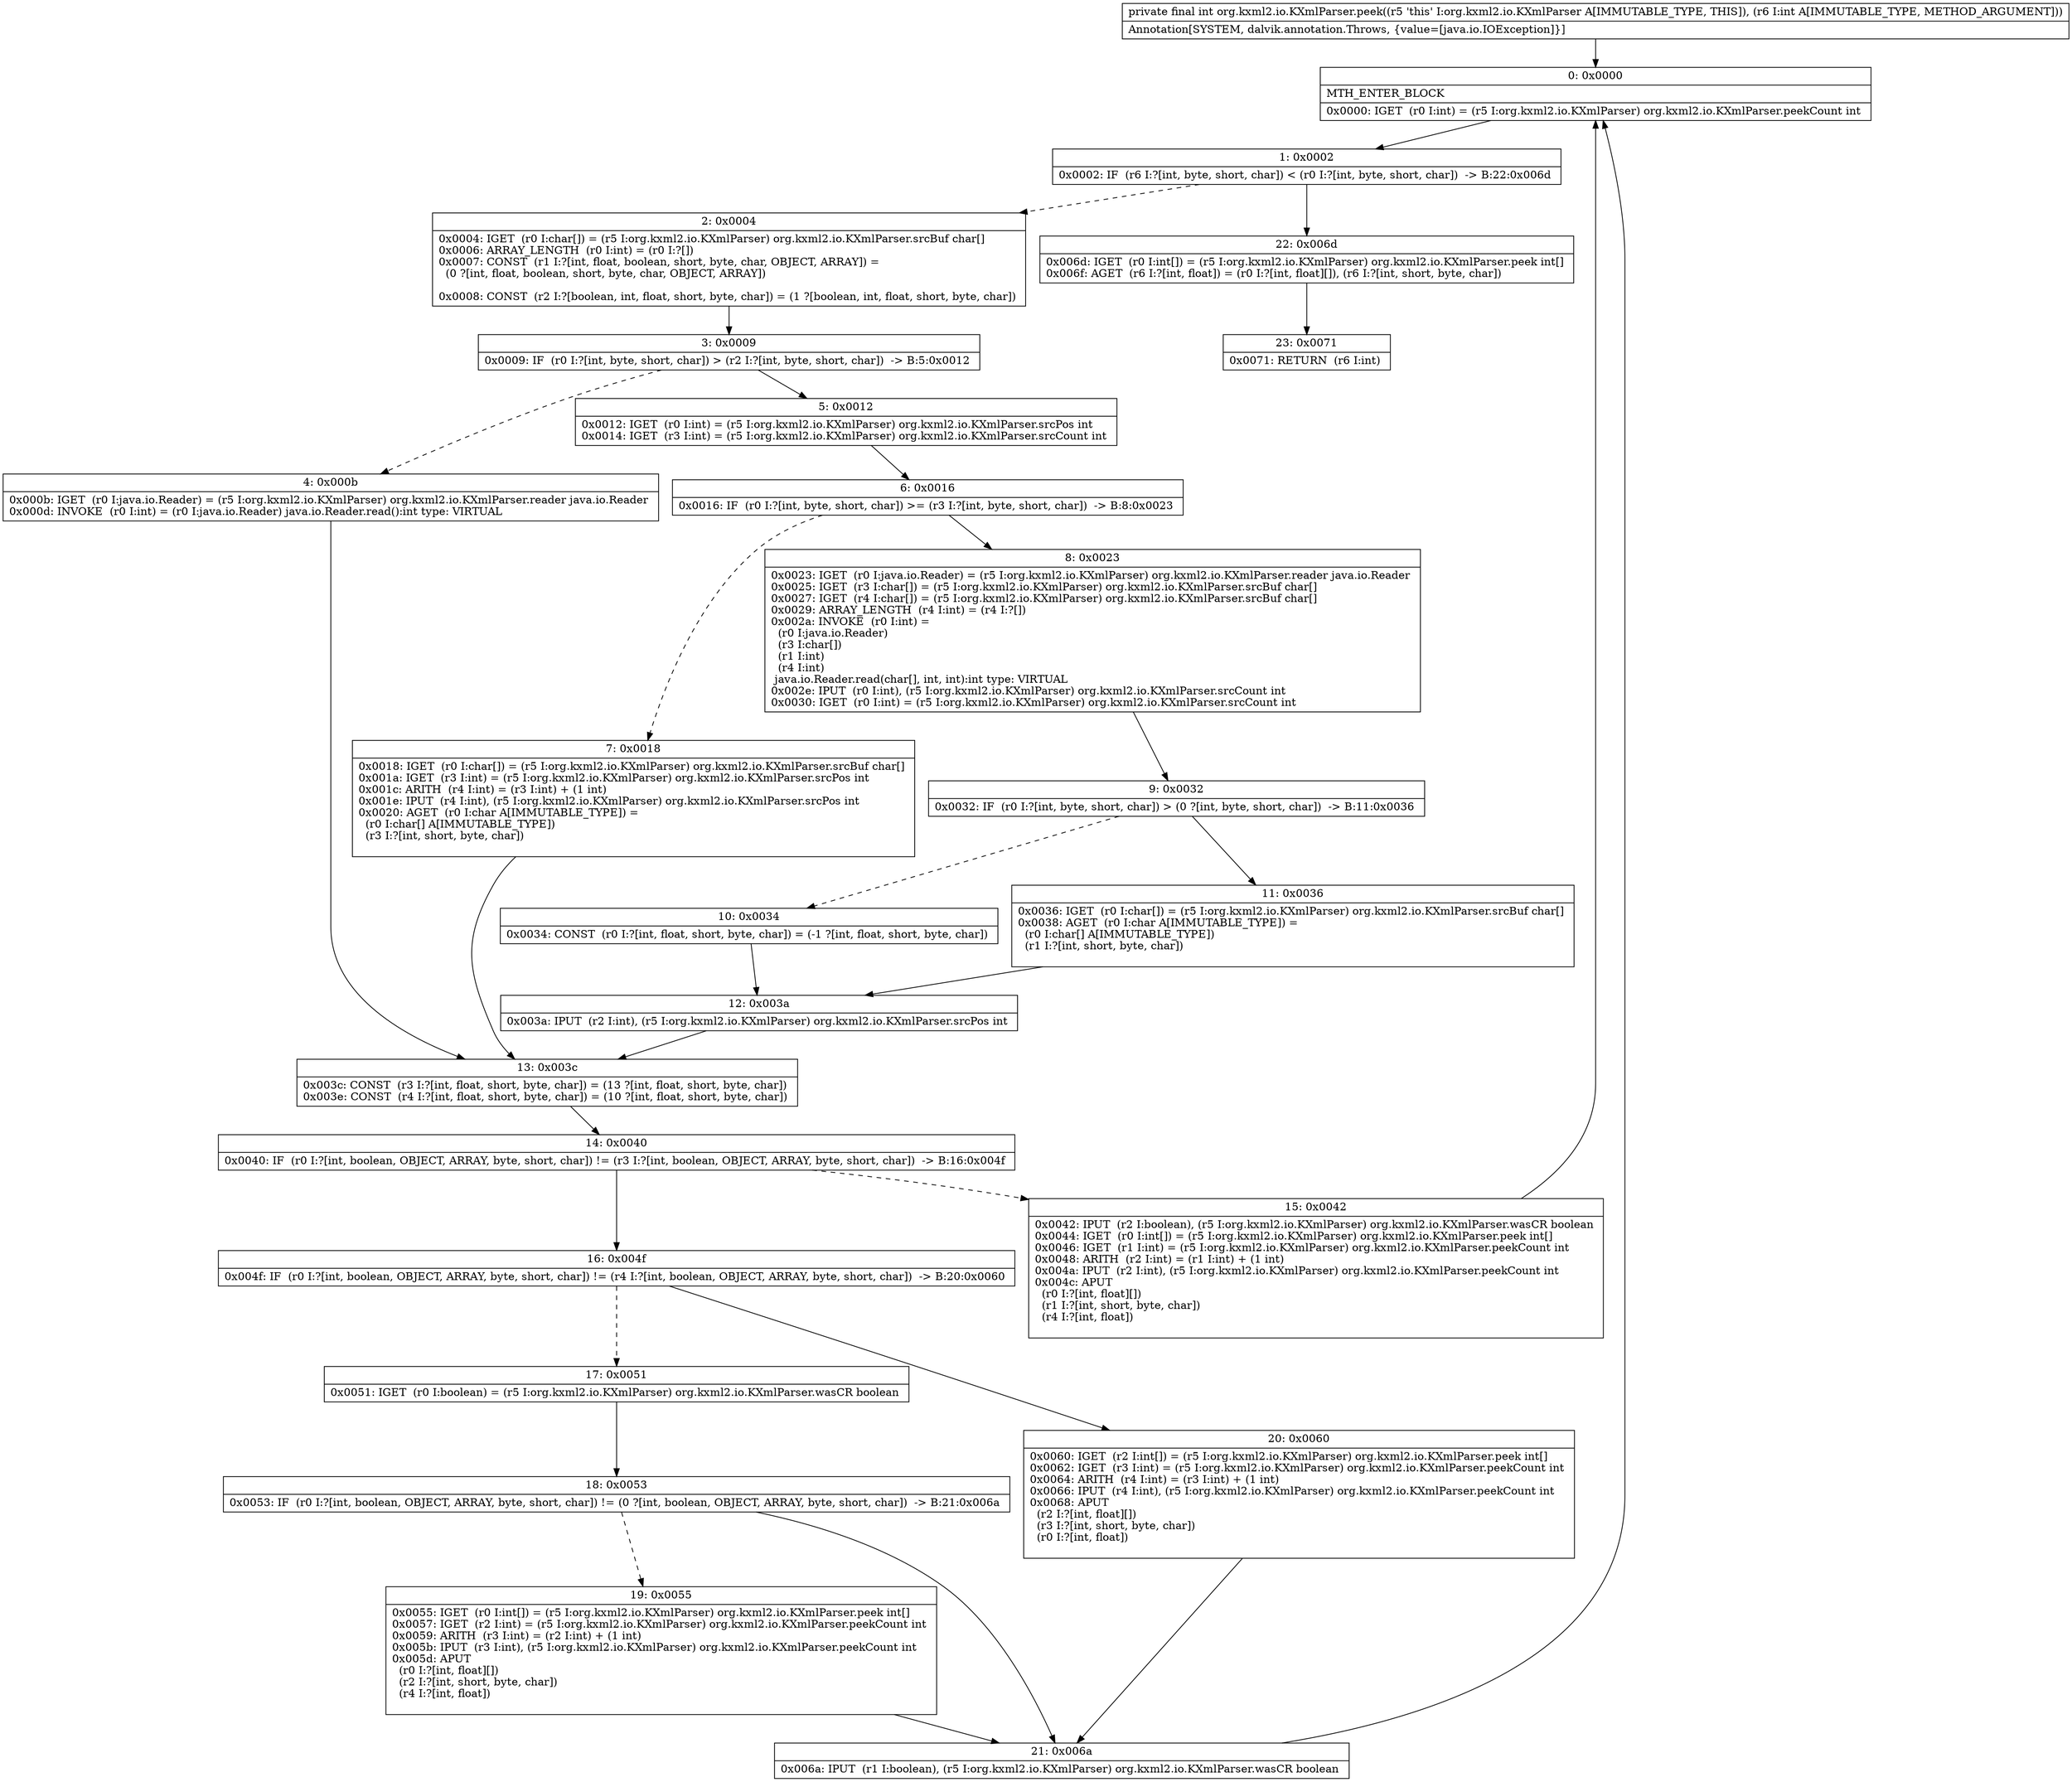 digraph "CFG fororg.kxml2.io.KXmlParser.peek(I)I" {
Node_0 [shape=record,label="{0\:\ 0x0000|MTH_ENTER_BLOCK\l|0x0000: IGET  (r0 I:int) = (r5 I:org.kxml2.io.KXmlParser) org.kxml2.io.KXmlParser.peekCount int \l}"];
Node_1 [shape=record,label="{1\:\ 0x0002|0x0002: IF  (r6 I:?[int, byte, short, char]) \< (r0 I:?[int, byte, short, char])  \-\> B:22:0x006d \l}"];
Node_2 [shape=record,label="{2\:\ 0x0004|0x0004: IGET  (r0 I:char[]) = (r5 I:org.kxml2.io.KXmlParser) org.kxml2.io.KXmlParser.srcBuf char[] \l0x0006: ARRAY_LENGTH  (r0 I:int) = (r0 I:?[]) \l0x0007: CONST  (r1 I:?[int, float, boolean, short, byte, char, OBJECT, ARRAY]) = \l  (0 ?[int, float, boolean, short, byte, char, OBJECT, ARRAY])\l \l0x0008: CONST  (r2 I:?[boolean, int, float, short, byte, char]) = (1 ?[boolean, int, float, short, byte, char]) \l}"];
Node_3 [shape=record,label="{3\:\ 0x0009|0x0009: IF  (r0 I:?[int, byte, short, char]) \> (r2 I:?[int, byte, short, char])  \-\> B:5:0x0012 \l}"];
Node_4 [shape=record,label="{4\:\ 0x000b|0x000b: IGET  (r0 I:java.io.Reader) = (r5 I:org.kxml2.io.KXmlParser) org.kxml2.io.KXmlParser.reader java.io.Reader \l0x000d: INVOKE  (r0 I:int) = (r0 I:java.io.Reader) java.io.Reader.read():int type: VIRTUAL \l}"];
Node_5 [shape=record,label="{5\:\ 0x0012|0x0012: IGET  (r0 I:int) = (r5 I:org.kxml2.io.KXmlParser) org.kxml2.io.KXmlParser.srcPos int \l0x0014: IGET  (r3 I:int) = (r5 I:org.kxml2.io.KXmlParser) org.kxml2.io.KXmlParser.srcCount int \l}"];
Node_6 [shape=record,label="{6\:\ 0x0016|0x0016: IF  (r0 I:?[int, byte, short, char]) \>= (r3 I:?[int, byte, short, char])  \-\> B:8:0x0023 \l}"];
Node_7 [shape=record,label="{7\:\ 0x0018|0x0018: IGET  (r0 I:char[]) = (r5 I:org.kxml2.io.KXmlParser) org.kxml2.io.KXmlParser.srcBuf char[] \l0x001a: IGET  (r3 I:int) = (r5 I:org.kxml2.io.KXmlParser) org.kxml2.io.KXmlParser.srcPos int \l0x001c: ARITH  (r4 I:int) = (r3 I:int) + (1 int) \l0x001e: IPUT  (r4 I:int), (r5 I:org.kxml2.io.KXmlParser) org.kxml2.io.KXmlParser.srcPos int \l0x0020: AGET  (r0 I:char A[IMMUTABLE_TYPE]) = \l  (r0 I:char[] A[IMMUTABLE_TYPE])\l  (r3 I:?[int, short, byte, char])\l \l}"];
Node_8 [shape=record,label="{8\:\ 0x0023|0x0023: IGET  (r0 I:java.io.Reader) = (r5 I:org.kxml2.io.KXmlParser) org.kxml2.io.KXmlParser.reader java.io.Reader \l0x0025: IGET  (r3 I:char[]) = (r5 I:org.kxml2.io.KXmlParser) org.kxml2.io.KXmlParser.srcBuf char[] \l0x0027: IGET  (r4 I:char[]) = (r5 I:org.kxml2.io.KXmlParser) org.kxml2.io.KXmlParser.srcBuf char[] \l0x0029: ARRAY_LENGTH  (r4 I:int) = (r4 I:?[]) \l0x002a: INVOKE  (r0 I:int) = \l  (r0 I:java.io.Reader)\l  (r3 I:char[])\l  (r1 I:int)\l  (r4 I:int)\l java.io.Reader.read(char[], int, int):int type: VIRTUAL \l0x002e: IPUT  (r0 I:int), (r5 I:org.kxml2.io.KXmlParser) org.kxml2.io.KXmlParser.srcCount int \l0x0030: IGET  (r0 I:int) = (r5 I:org.kxml2.io.KXmlParser) org.kxml2.io.KXmlParser.srcCount int \l}"];
Node_9 [shape=record,label="{9\:\ 0x0032|0x0032: IF  (r0 I:?[int, byte, short, char]) \> (0 ?[int, byte, short, char])  \-\> B:11:0x0036 \l}"];
Node_10 [shape=record,label="{10\:\ 0x0034|0x0034: CONST  (r0 I:?[int, float, short, byte, char]) = (\-1 ?[int, float, short, byte, char]) \l}"];
Node_11 [shape=record,label="{11\:\ 0x0036|0x0036: IGET  (r0 I:char[]) = (r5 I:org.kxml2.io.KXmlParser) org.kxml2.io.KXmlParser.srcBuf char[] \l0x0038: AGET  (r0 I:char A[IMMUTABLE_TYPE]) = \l  (r0 I:char[] A[IMMUTABLE_TYPE])\l  (r1 I:?[int, short, byte, char])\l \l}"];
Node_12 [shape=record,label="{12\:\ 0x003a|0x003a: IPUT  (r2 I:int), (r5 I:org.kxml2.io.KXmlParser) org.kxml2.io.KXmlParser.srcPos int \l}"];
Node_13 [shape=record,label="{13\:\ 0x003c|0x003c: CONST  (r3 I:?[int, float, short, byte, char]) = (13 ?[int, float, short, byte, char]) \l0x003e: CONST  (r4 I:?[int, float, short, byte, char]) = (10 ?[int, float, short, byte, char]) \l}"];
Node_14 [shape=record,label="{14\:\ 0x0040|0x0040: IF  (r0 I:?[int, boolean, OBJECT, ARRAY, byte, short, char]) != (r3 I:?[int, boolean, OBJECT, ARRAY, byte, short, char])  \-\> B:16:0x004f \l}"];
Node_15 [shape=record,label="{15\:\ 0x0042|0x0042: IPUT  (r2 I:boolean), (r5 I:org.kxml2.io.KXmlParser) org.kxml2.io.KXmlParser.wasCR boolean \l0x0044: IGET  (r0 I:int[]) = (r5 I:org.kxml2.io.KXmlParser) org.kxml2.io.KXmlParser.peek int[] \l0x0046: IGET  (r1 I:int) = (r5 I:org.kxml2.io.KXmlParser) org.kxml2.io.KXmlParser.peekCount int \l0x0048: ARITH  (r2 I:int) = (r1 I:int) + (1 int) \l0x004a: IPUT  (r2 I:int), (r5 I:org.kxml2.io.KXmlParser) org.kxml2.io.KXmlParser.peekCount int \l0x004c: APUT  \l  (r0 I:?[int, float][])\l  (r1 I:?[int, short, byte, char])\l  (r4 I:?[int, float])\l \l}"];
Node_16 [shape=record,label="{16\:\ 0x004f|0x004f: IF  (r0 I:?[int, boolean, OBJECT, ARRAY, byte, short, char]) != (r4 I:?[int, boolean, OBJECT, ARRAY, byte, short, char])  \-\> B:20:0x0060 \l}"];
Node_17 [shape=record,label="{17\:\ 0x0051|0x0051: IGET  (r0 I:boolean) = (r5 I:org.kxml2.io.KXmlParser) org.kxml2.io.KXmlParser.wasCR boolean \l}"];
Node_18 [shape=record,label="{18\:\ 0x0053|0x0053: IF  (r0 I:?[int, boolean, OBJECT, ARRAY, byte, short, char]) != (0 ?[int, boolean, OBJECT, ARRAY, byte, short, char])  \-\> B:21:0x006a \l}"];
Node_19 [shape=record,label="{19\:\ 0x0055|0x0055: IGET  (r0 I:int[]) = (r5 I:org.kxml2.io.KXmlParser) org.kxml2.io.KXmlParser.peek int[] \l0x0057: IGET  (r2 I:int) = (r5 I:org.kxml2.io.KXmlParser) org.kxml2.io.KXmlParser.peekCount int \l0x0059: ARITH  (r3 I:int) = (r2 I:int) + (1 int) \l0x005b: IPUT  (r3 I:int), (r5 I:org.kxml2.io.KXmlParser) org.kxml2.io.KXmlParser.peekCount int \l0x005d: APUT  \l  (r0 I:?[int, float][])\l  (r2 I:?[int, short, byte, char])\l  (r4 I:?[int, float])\l \l}"];
Node_20 [shape=record,label="{20\:\ 0x0060|0x0060: IGET  (r2 I:int[]) = (r5 I:org.kxml2.io.KXmlParser) org.kxml2.io.KXmlParser.peek int[] \l0x0062: IGET  (r3 I:int) = (r5 I:org.kxml2.io.KXmlParser) org.kxml2.io.KXmlParser.peekCount int \l0x0064: ARITH  (r4 I:int) = (r3 I:int) + (1 int) \l0x0066: IPUT  (r4 I:int), (r5 I:org.kxml2.io.KXmlParser) org.kxml2.io.KXmlParser.peekCount int \l0x0068: APUT  \l  (r2 I:?[int, float][])\l  (r3 I:?[int, short, byte, char])\l  (r0 I:?[int, float])\l \l}"];
Node_21 [shape=record,label="{21\:\ 0x006a|0x006a: IPUT  (r1 I:boolean), (r5 I:org.kxml2.io.KXmlParser) org.kxml2.io.KXmlParser.wasCR boolean \l}"];
Node_22 [shape=record,label="{22\:\ 0x006d|0x006d: IGET  (r0 I:int[]) = (r5 I:org.kxml2.io.KXmlParser) org.kxml2.io.KXmlParser.peek int[] \l0x006f: AGET  (r6 I:?[int, float]) = (r0 I:?[int, float][]), (r6 I:?[int, short, byte, char]) \l}"];
Node_23 [shape=record,label="{23\:\ 0x0071|0x0071: RETURN  (r6 I:int) \l}"];
MethodNode[shape=record,label="{private final int org.kxml2.io.KXmlParser.peek((r5 'this' I:org.kxml2.io.KXmlParser A[IMMUTABLE_TYPE, THIS]), (r6 I:int A[IMMUTABLE_TYPE, METHOD_ARGUMENT]))  | Annotation[SYSTEM, dalvik.annotation.Throws, \{value=[java.io.IOException]\}]\l}"];
MethodNode -> Node_0;
Node_0 -> Node_1;
Node_1 -> Node_2[style=dashed];
Node_1 -> Node_22;
Node_2 -> Node_3;
Node_3 -> Node_4[style=dashed];
Node_3 -> Node_5;
Node_4 -> Node_13;
Node_5 -> Node_6;
Node_6 -> Node_7[style=dashed];
Node_6 -> Node_8;
Node_7 -> Node_13;
Node_8 -> Node_9;
Node_9 -> Node_10[style=dashed];
Node_9 -> Node_11;
Node_10 -> Node_12;
Node_11 -> Node_12;
Node_12 -> Node_13;
Node_13 -> Node_14;
Node_14 -> Node_15[style=dashed];
Node_14 -> Node_16;
Node_15 -> Node_0;
Node_16 -> Node_17[style=dashed];
Node_16 -> Node_20;
Node_17 -> Node_18;
Node_18 -> Node_19[style=dashed];
Node_18 -> Node_21;
Node_19 -> Node_21;
Node_20 -> Node_21;
Node_21 -> Node_0;
Node_22 -> Node_23;
}

